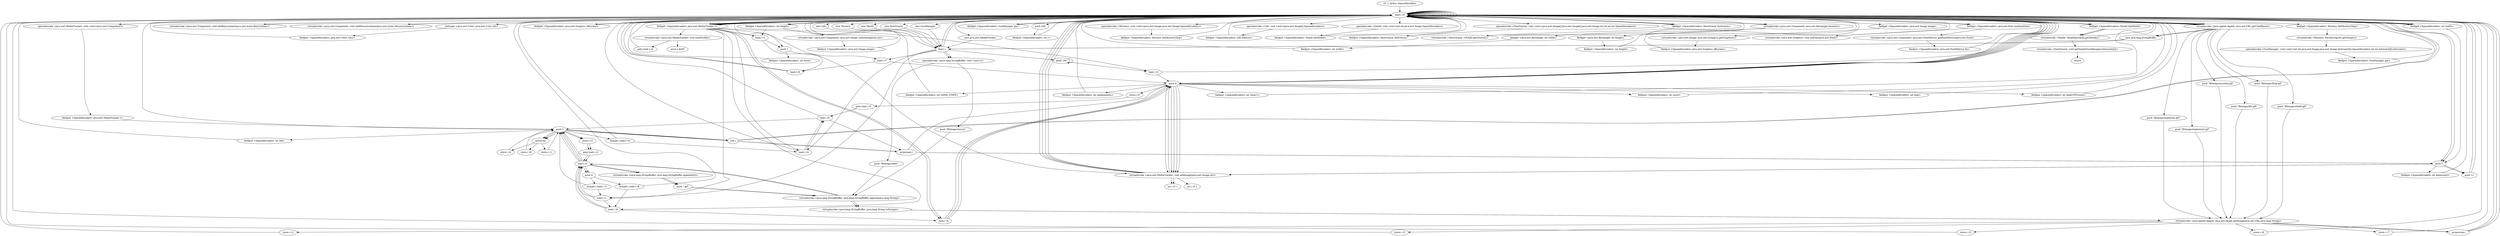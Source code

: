 digraph "" {
    "r0 := @this: SpacedInvaders"
    "load.r r0"
    "r0 := @this: SpacedInvaders"->"load.r r0";
    "staticget <java.awt.Color: java.awt.Color red>"
    "load.r r0"->"staticget <java.awt.Color: java.awt.Color red>";
    "fieldput <SpacedInvaders: java.awt.Color color>"
    "staticget <java.awt.Color: java.awt.Color red>"->"fieldput <SpacedInvaders: java.awt.Color color>";
    "fieldput <SpacedInvaders: java.awt.Color color>"->"load.r r0";
    "push 0"
    "load.r r0"->"push 0";
    "fieldput <SpacedInvaders: int GAME_STATE>"
    "push 0"->"fieldput <SpacedInvaders: int GAME_STATE>";
    "fieldput <SpacedInvaders: int GAME_STATE>"->"load.r r0";
    "load.r r0"->"push 0";
    "fieldput <SpacedInvaders: int updatealiens>"
    "push 0"->"fieldput <SpacedInvaders: int updatealiens>";
    "fieldput <SpacedInvaders: int updatealiens>"->"load.r r0";
    "push 5"
    "load.r r0"->"push 5";
    "fieldput <SpacedInvaders: int aliencount>"
    "push 5"->"fieldput <SpacedInvaders: int aliencount>";
    "fieldput <SpacedInvaders: int aliencount>"->"load.r r0";
    "load.r r0"->"push 0";
    "fieldput <SpacedInvaders: int timer1>"
    "push 0"->"fieldput <SpacedInvaders: int timer1>";
    "fieldput <SpacedInvaders: int timer1>"->"load.r r0";
    "push 1"
    "load.r r0"->"push 1";
    "fieldput <SpacedInvaders: int level>"
    "push 1"->"fieldput <SpacedInvaders: int level>";
    "fieldput <SpacedInvaders: int level>"->"load.r r0";
    "load.r r0"->"load.r r0";
    "virtualinvoke <java.awt.Component: java.awt.Rectangle bounds()>"
    "load.r r0"->"virtualinvoke <java.awt.Component: java.awt.Rectangle bounds()>";
    "fieldget <java.awt.Rectangle: int width>"
    "virtualinvoke <java.awt.Component: java.awt.Rectangle bounds()>"->"fieldget <java.awt.Rectangle: int width>";
    "fieldput <SpacedInvaders: int width>"
    "fieldget <java.awt.Rectangle: int width>"->"fieldput <SpacedInvaders: int width>";
    "fieldput <SpacedInvaders: int width>"->"load.r r0";
    "load.r r0"->"load.r r0";
    "load.r r0"->"virtualinvoke <java.awt.Component: java.awt.Rectangle bounds()>";
    "fieldget <java.awt.Rectangle: int height>"
    "virtualinvoke <java.awt.Component: java.awt.Rectangle bounds()>"->"fieldget <java.awt.Rectangle: int height>";
    "fieldput <SpacedInvaders: int height>"
    "fieldget <java.awt.Rectangle: int height>"->"fieldput <SpacedInvaders: int height>";
    "fieldput <SpacedInvaders: int height>"->"load.r r0";
    "push 240"
    "load.r r0"->"push 240";
    "fieldput <SpacedInvaders: int v>"
    "push 240"->"fieldput <SpacedInvaders: int v>";
    "fieldput <SpacedInvaders: int v>"->"load.r r0";
    "load.r r0"->"push 0";
    "fieldput <SpacedInvaders: int score>"
    "push 0"->"fieldput <SpacedInvaders: int score>";
    "fieldput <SpacedInvaders: int score>"->"load.r r0";
    "load.r r0"->"push 0";
    "fieldput <SpacedInvaders: int high>"
    "push 0"->"fieldput <SpacedInvaders: int high>";
    "fieldput <SpacedInvaders: int high>"->"load.r r0";
    "push 3"
    "load.r r0"->"push 3";
    "fieldput <SpacedInvaders: int life>"
    "push 3"->"fieldput <SpacedInvaders: int life>";
    "fieldput <SpacedInvaders: int life>"->"load.r r0";
    "load.r r0"->"push 0";
    "fieldput <SpacedInvaders: int deadUFOCount>"
    "push 0"->"fieldput <SpacedInvaders: int deadUFOCount>";
    "fieldput <SpacedInvaders: int deadUFOCount>"->"load.r r0";
    "load.r r0"->"load.r r0";
    "virtualinvoke <java.awt.Component: void addKeyListener(java.awt.event.KeyListener)>"
    "load.r r0"->"virtualinvoke <java.awt.Component: void addKeyListener(java.awt.event.KeyListener)>";
    "virtualinvoke <java.awt.Component: void addKeyListener(java.awt.event.KeyListener)>"->"load.r r0";
    "load.r r0"->"load.r r0";
    "virtualinvoke <java.awt.Component: void addMouseListener(java.awt.event.MouseListener)>"
    "load.r r0"->"virtualinvoke <java.awt.Component: void addMouseListener(java.awt.event.MouseListener)>";
    "virtualinvoke <java.awt.Component: void addMouseListener(java.awt.event.MouseListener)>"->"load.r r0";
    "load.r r0"->"load.r r0";
    "load.r r0"->"load.r r0";
    "fieldget <SpacedInvaders: int width>"
    "load.r r0"->"fieldget <SpacedInvaders: int width>";
    "fieldget <SpacedInvaders: int width>"->"load.r r0";
    "fieldget <SpacedInvaders: int height>"
    "load.r r0"->"fieldget <SpacedInvaders: int height>";
    "virtualinvoke <java.awt.Component: java.awt.Image createImage(int,int)>"
    "fieldget <SpacedInvaders: int height>"->"virtualinvoke <java.awt.Component: java.awt.Image createImage(int,int)>";
    "fieldput <SpacedInvaders: java.awt.Image image>"
    "virtualinvoke <java.awt.Component: java.awt.Image createImage(int,int)>"->"fieldput <SpacedInvaders: java.awt.Image image>";
    "fieldput <SpacedInvaders: java.awt.Image image>"->"load.r r0";
    "load.r r0"->"load.r r0";
    "fieldget <SpacedInvaders: java.awt.Image image>"
    "load.r r0"->"fieldget <SpacedInvaders: java.awt.Image image>";
    "virtualinvoke <java.awt.Image: java.awt.Graphics getGraphics()>"
    "fieldget <SpacedInvaders: java.awt.Image image>"->"virtualinvoke <java.awt.Image: java.awt.Graphics getGraphics()>";
    "fieldput <SpacedInvaders: java.awt.Graphics offscreen>"
    "virtualinvoke <java.awt.Image: java.awt.Graphics getGraphics()>"->"fieldput <SpacedInvaders: java.awt.Graphics offscreen>";
    "fieldput <SpacedInvaders: java.awt.Graphics offscreen>"->"load.r r0";
    "fieldget <SpacedInvaders: java.awt.Graphics offscreen>"
    "load.r r0"->"fieldget <SpacedInvaders: java.awt.Graphics offscreen>";
    "fieldget <SpacedInvaders: java.awt.Graphics offscreen>"->"load.r r0";
    "fieldget <SpacedInvaders: java.awt.Font mediumFont>"
    "load.r r0"->"fieldget <SpacedInvaders: java.awt.Font mediumFont>";
    "virtualinvoke <java.awt.Graphics: void setFont(java.awt.Font)>"
    "fieldget <SpacedInvaders: java.awt.Font mediumFont>"->"virtualinvoke <java.awt.Graphics: void setFont(java.awt.Font)>";
    "virtualinvoke <java.awt.Graphics: void setFont(java.awt.Font)>"->"load.r r0";
    "load.r r0"->"load.r r0";
    "load.r r0"->"load.r r0";
    "load.r r0"->"fieldget <SpacedInvaders: java.awt.Font mediumFont>";
    "virtualinvoke <java.awt.Component: java.awt.FontMetrics getFontMetrics(java.awt.Font)>"
    "fieldget <SpacedInvaders: java.awt.Font mediumFont>"->"virtualinvoke <java.awt.Component: java.awt.FontMetrics getFontMetrics(java.awt.Font)>";
    "fieldput <SpacedInvaders: java.awt.FontMetrics fm>"
    "virtualinvoke <java.awt.Component: java.awt.FontMetrics getFontMetrics(java.awt.Font)>"->"fieldput <SpacedInvaders: java.awt.FontMetrics fm>";
    "fieldput <SpacedInvaders: java.awt.FontMetrics fm>"->"load.r r0";
    "new java.awt.MediaTracker"
    "load.r r0"->"new java.awt.MediaTracker";
    "dup1.r"
    "new java.awt.MediaTracker"->"dup1.r";
    "dup1.r"->"load.r r0";
    "specialinvoke <java.awt.MediaTracker: void <init>(java.awt.Component)>"
    "load.r r0"->"specialinvoke <java.awt.MediaTracker: void <init>(java.awt.Component)>";
    "fieldput <SpacedInvaders: java.awt.MediaTracker t>"
    "specialinvoke <java.awt.MediaTracker: void <init>(java.awt.Component)>"->"fieldput <SpacedInvaders: java.awt.MediaTracker t>";
    "fieldput <SpacedInvaders: java.awt.MediaTracker t>"->"push 3";
    "newarray"
    "push 3"->"newarray";
    "store.r r1"
    "newarray"->"store.r r1";
    "store.r r1"->"push 3";
    "push 3"->"newarray";
    "store.r r4"
    "newarray"->"store.r r4";
    "store.r r4"->"push 3";
    "push 3"->"newarray";
    "store.r r8"
    "newarray"->"store.r r8";
    "store.r r8"->"push 3";
    "store.i r2"
    "push 3"->"store.i r2";
    "goto load.i r2"
    "store.i r2"->"goto load.i r2";
    "load.i r2"
    "goto load.i r2"->"load.i r2";
    "push 6"
    "load.i r2"->"push 6";
    "ifcmplt.i load.r r1"
    "push 6"->"ifcmplt.i load.r r1";
    "ifcmplt.i load.r r1"->"push 3";
    "push 3"->"store.i r2";
    "store.i r2"->"goto load.i r2";
    "goto load.i r2"->"load.i r2";
    "load.i r2"->"push 6";
    "ifcmplt.i load.r r8"
    "push 6"->"ifcmplt.i load.r r8";
    "ifcmplt.i load.r r8"->"load.r r0";
    "load.r r0"->"load.r r0";
    "virtualinvoke <java.applet.Applet: java.net.URL getCodeBase()>"
    "load.r r0"->"virtualinvoke <java.applet.Applet: java.net.URL getCodeBase()>";
    "push \"Bitmaps/Ship.gif\""
    "virtualinvoke <java.applet.Applet: java.net.URL getCodeBase()>"->"push \"Bitmaps/Ship.gif\"";
    "virtualinvoke <java.applet.Applet: java.awt.Image getImage(java.net.URL,java.lang.String)>"
    "push \"Bitmaps/Ship.gif\""->"virtualinvoke <java.applet.Applet: java.awt.Image getImage(java.net.URL,java.lang.String)>";
    "store.r r2"
    "virtualinvoke <java.applet.Applet: java.awt.Image getImage(java.net.URL,java.lang.String)>"->"store.r r2";
    "store.r r2"->"load.r r0";
    "fieldget <SpacedInvaders: java.awt.MediaTracker t>"
    "load.r r0"->"fieldget <SpacedInvaders: java.awt.MediaTracker t>";
    "load.r r2"
    "fieldget <SpacedInvaders: java.awt.MediaTracker t>"->"load.r r2";
    "load.r r2"->"push 1";
    "virtualinvoke <java.awt.MediaTracker: void addImage(java.awt.Image,int)>"
    "push 1"->"virtualinvoke <java.awt.MediaTracker: void addImage(java.awt.Image,int)>";
    "virtualinvoke <java.awt.MediaTracker: void addImage(java.awt.Image,int)>"->"load.r r0";
    "load.r r0"->"load.r r0";
    "load.r r0"->"virtualinvoke <java.applet.Applet: java.net.URL getCodeBase()>";
    "push \"Bitmaps/shield.gif\""
    "virtualinvoke <java.applet.Applet: java.net.URL getCodeBase()>"->"push \"Bitmaps/shield.gif\"";
    "push \"Bitmaps/shield.gif\""->"virtualinvoke <java.applet.Applet: java.awt.Image getImage(java.net.URL,java.lang.String)>";
    "store.r r3"
    "virtualinvoke <java.applet.Applet: java.awt.Image getImage(java.net.URL,java.lang.String)>"->"store.r r3";
    "store.r r3"->"load.r r0";
    "load.r r0"->"fieldget <SpacedInvaders: java.awt.MediaTracker t>";
    "load.r r3"
    "fieldget <SpacedInvaders: java.awt.MediaTracker t>"->"load.r r3";
    "load.r r3"->"push 0";
    "push 0"->"virtualinvoke <java.awt.MediaTracker: void addImage(java.awt.Image,int)>";
    "virtualinvoke <java.awt.MediaTracker: void addImage(java.awt.Image,int)>"->"push 0";
    "store.i r5"
    "push 0"->"store.i r5";
    "goto load.i r5"
    "store.i r5"->"goto load.i r5";
    "load.i r5"
    "goto load.i r5"->"load.i r5";
    "load.i r5"->"push 3";
    "ifcmplt.i load.r r4"
    "push 3"->"ifcmplt.i load.r r4";
    "ifcmplt.i load.r r4"->"load.r r0";
    "load.r r0"->"load.r r0";
    "load.r r0"->"virtualinvoke <java.applet.Applet: java.net.URL getCodeBase()>";
    "push \"Bitmaps/explosion.gif\""
    "virtualinvoke <java.applet.Applet: java.net.URL getCodeBase()>"->"push \"Bitmaps/explosion.gif\"";
    "push \"Bitmaps/explosion.gif\""->"virtualinvoke <java.applet.Applet: java.awt.Image getImage(java.net.URL,java.lang.String)>";
    "store.r r5"
    "virtualinvoke <java.applet.Applet: java.awt.Image getImage(java.net.URL,java.lang.String)>"->"store.r r5";
    "store.r r5"->"load.r r0";
    "load.r r0"->"fieldget <SpacedInvaders: java.awt.MediaTracker t>";
    "load.r r5"
    "fieldget <SpacedInvaders: java.awt.MediaTracker t>"->"load.r r5";
    "load.r r5"->"push 0";
    "push 0"->"virtualinvoke <java.awt.MediaTracker: void addImage(java.awt.Image,int)>";
    "virtualinvoke <java.awt.MediaTracker: void addImage(java.awt.Image,int)>"->"load.r r0";
    "load.r r0"->"load.r r0";
    "load.r r0"->"virtualinvoke <java.applet.Applet: java.net.URL getCodeBase()>";
    "push \"Bitmaps/explosion2.gif\""
    "virtualinvoke <java.applet.Applet: java.net.URL getCodeBase()>"->"push \"Bitmaps/explosion2.gif\"";
    "push \"Bitmaps/explosion2.gif\""->"virtualinvoke <java.applet.Applet: java.awt.Image getImage(java.net.URL,java.lang.String)>";
    "store.r r6"
    "virtualinvoke <java.applet.Applet: java.awt.Image getImage(java.net.URL,java.lang.String)>"->"store.r r6";
    "store.r r6"->"load.r r0";
    "load.r r0"->"fieldget <SpacedInvaders: java.awt.MediaTracker t>";
    "fieldget <SpacedInvaders: java.awt.MediaTracker t>"->"load.r r5";
    "load.r r5"->"push 0";
    "push 0"->"virtualinvoke <java.awt.MediaTracker: void addImage(java.awt.Image,int)>";
    "virtualinvoke <java.awt.MediaTracker: void addImage(java.awt.Image,int)>"->"load.r r0";
    "load.r r0"->"load.r r0";
    "load.r r0"->"virtualinvoke <java.applet.Applet: java.net.URL getCodeBase()>";
    "push \"Bitmaps/mystery.gif\""
    "virtualinvoke <java.applet.Applet: java.net.URL getCodeBase()>"->"push \"Bitmaps/mystery.gif\"";
    "push \"Bitmaps/mystery.gif\""->"virtualinvoke <java.applet.Applet: java.awt.Image getImage(java.net.URL,java.lang.String)>";
    "store.r r7"
    "virtualinvoke <java.applet.Applet: java.awt.Image getImage(java.net.URL,java.lang.String)>"->"store.r r7";
    "store.r r7"->"load.r r0";
    "load.r r0"->"fieldget <SpacedInvaders: java.awt.MediaTracker t>";
    "load.r r7"
    "fieldget <SpacedInvaders: java.awt.MediaTracker t>"->"load.r r7";
    "load.r r7"->"push 0";
    "push 0"->"virtualinvoke <java.awt.MediaTracker: void addImage(java.awt.Image,int)>";
    "virtualinvoke <java.awt.MediaTracker: void addImage(java.awt.Image,int)>"->"load.r r0";
    "load.r r0"->"fieldget <SpacedInvaders: java.awt.MediaTracker t>";
    "virtualinvoke <java.awt.MediaTracker: void waitForAll()>"
    "fieldget <SpacedInvaders: java.awt.MediaTracker t>"->"virtualinvoke <java.awt.MediaTracker: void waitForAll()>";
    "goto load.r r0"
    "virtualinvoke <java.awt.MediaTracker: void waitForAll()>"->"goto load.r r0";
    "goto load.r r0"->"load.r r0";
    "new Mystery"
    "load.r r0"->"new Mystery";
    "new Mystery"->"dup1.r";
    "dup1.r"->"load.r r7";
    "load.r r6"
    "load.r r7"->"load.r r6";
    "load.r r6"->"load.r r0";
    "specialinvoke <Mystery: void <init>(java.awt.Image,java.awt.Image,SpacedInvaders)>"
    "load.r r0"->"specialinvoke <Mystery: void <init>(java.awt.Image,java.awt.Image,SpacedInvaders)>";
    "fieldput <SpacedInvaders: Mystery theMysteryShip>"
    "specialinvoke <Mystery: void <init>(java.awt.Image,java.awt.Image,SpacedInvaders)>"->"fieldput <SpacedInvaders: Mystery theMysteryShip>";
    "fieldput <SpacedInvaders: Mystery theMysteryShip>"->"load.r r0";
    "new Life"
    "load.r r0"->"new Life";
    "new Life"->"dup1.r";
    "load.r r4"
    "dup1.r"->"load.r r4";
    "load.r r4"->"load.r r0";
    "specialinvoke <Life: void <init>(java.awt.Image[],SpacedInvaders)>"
    "load.r r0"->"specialinvoke <Life: void <init>(java.awt.Image[],SpacedInvaders)>";
    "fieldput <SpacedInvaders: Life thelives>"
    "specialinvoke <Life: void <init>(java.awt.Image[],SpacedInvaders)>"->"fieldput <SpacedInvaders: Life thelives>";
    "fieldput <SpacedInvaders: Life thelives>"->"load.r r0";
    "new Shield"
    "load.r r0"->"new Shield";
    "new Shield"->"dup1.r";
    "push 100"
    "dup1.r"->"push 100";
    "push 100"->"push 100";
    "push 100"->"load.r r3";
    "load.r r3"->"load.r r0";
    "specialinvoke <Shield: void <init>(int,int,java.awt.Image,SpacedInvaders)>"
    "load.r r0"->"specialinvoke <Shield: void <init>(int,int,java.awt.Image,SpacedInvaders)>";
    "fieldput <SpacedInvaders: Shield theShield>"
    "specialinvoke <Shield: void <init>(int,int,java.awt.Image,SpacedInvaders)>"->"fieldput <SpacedInvaders: Shield theShield>";
    "fieldput <SpacedInvaders: Shield theShield>"->"load.r r0";
    "new NewSwarm"
    "load.r r0"->"new NewSwarm";
    "new NewSwarm"->"dup1.r";
    "load.r r1"
    "dup1.r"->"load.r r1";
    "load.r r8"
    "load.r r1"->"load.r r8";
    "load.r r8"->"load.r r5";
    "load.r r5"->"push 0";
    "push 0"->"load.r r0";
    "load.r r0"->"fieldget <SpacedInvaders: int width>";
    "fieldget <SpacedInvaders: int width>"->"push 5";
    "push 11"
    "push 5"->"push 11";
    "push 11"->"load.r r0";
    "specialinvoke <NewSwarm: void <init>(java.awt.Image[],java.awt.Image[],java.awt.Image,int,int,int,int,SpacedInvaders)>"
    "load.r r0"->"specialinvoke <NewSwarm: void <init>(java.awt.Image[],java.awt.Image[],java.awt.Image,int,int,int,int,SpacedInvaders)>";
    "fieldput <SpacedInvaders: NewSwarm theSwarm>"
    "specialinvoke <NewSwarm: void <init>(java.awt.Image[],java.awt.Image[],java.awt.Image,int,int,int,int,SpacedInvaders)>"->"fieldput <SpacedInvaders: NewSwarm theSwarm>";
    "fieldput <SpacedInvaders: NewSwarm theSwarm>"->"load.r r0";
    "new GunManager"
    "load.r r0"->"new GunManager";
    "new GunManager"->"dup1.r";
    "dup1.r"->"load.r r0";
    "load.r r0"->"fieldget <SpacedInvaders: int width>";
    "fieldget <SpacedInvaders: int width>"->"load.r r0";
    "load.r r0"->"fieldget <SpacedInvaders: int height>";
    "fieldget <SpacedInvaders: int height>"->"load.r r2";
    "load.r r2"->"load.r r6";
    "load.r r6"->"load.r r0";
    "fieldget <SpacedInvaders: NewSwarm theSwarm>"
    "load.r r0"->"fieldget <SpacedInvaders: NewSwarm theSwarm>";
    "virtualinvoke <NewSwarm: UFO[][] getSwarm()>"
    "fieldget <SpacedInvaders: NewSwarm theSwarm>"->"virtualinvoke <NewSwarm: UFO[][] getSwarm()>";
    "virtualinvoke <NewSwarm: UFO[][] getSwarm()>"->"load.r r0";
    "load.r r0"->"push 5";
    "push 5"->"push 11";
    "push 11"->"load.r r0";
    "fieldget <SpacedInvaders: Shield theShield>"
    "load.r r0"->"fieldget <SpacedInvaders: Shield theShield>";
    "virtualinvoke <Shield: ShieldSprite[][] getShield()>"
    "fieldget <SpacedInvaders: Shield theShield>"->"virtualinvoke <Shield: ShieldSprite[][] getShield()>";
    "virtualinvoke <Shield: ShieldSprite[][] getShield()>"->"load.r r0";
    "fieldget <SpacedInvaders: Mystery theMysteryShip>"
    "load.r r0"->"fieldget <SpacedInvaders: Mystery theMysteryShip>";
    "virtualinvoke <Mystery: MysterySprite getTarget()>"
    "fieldget <SpacedInvaders: Mystery theMysteryShip>"->"virtualinvoke <Mystery: MysterySprite getTarget()>";
    "specialinvoke <GunManager: void <init>(int,int,java.awt.Image,java.awt.Image,Intersect[][],SpacedInvaders,int,int,Intersect[][],Intersect)>"
    "virtualinvoke <Mystery: MysterySprite getTarget()>"->"specialinvoke <GunManager: void <init>(int,int,java.awt.Image,java.awt.Image,Intersect[][],SpacedInvaders,int,int,Intersect[][],Intersect)>";
    "fieldput <SpacedInvaders: GunManager gm>"
    "specialinvoke <GunManager: void <init>(int,int,java.awt.Image,java.awt.Image,Intersect[][],SpacedInvaders,int,int,Intersect[][],Intersect)>"->"fieldput <SpacedInvaders: GunManager gm>";
    "fieldput <SpacedInvaders: GunManager gm>"->"load.r r0";
    "load.r r0"->"fieldget <SpacedInvaders: NewSwarm theSwarm>";
    "fieldget <SpacedInvaders: NewSwarm theSwarm>"->"load.r r0";
    "fieldget <SpacedInvaders: GunManager gm>"
    "load.r r0"->"fieldget <SpacedInvaders: GunManager gm>";
    "fieldget <SpacedInvaders: GunManager gm>"->"load.r r0";
    "load.r r0"->"fieldget <SpacedInvaders: Shield theShield>";
    "fieldget <SpacedInvaders: Shield theShield>"->"virtualinvoke <Shield: ShieldSprite[][] getShield()>";
    "virtualinvoke <NewSwarm: void getTarget(GunManager,Intersect[][])>"
    "virtualinvoke <Shield: ShieldSprite[][] getShield()>"->"virtualinvoke <NewSwarm: void getTarget(GunManager,Intersect[][])>";
    "return"
    "virtualinvoke <NewSwarm: void getTarget(GunManager,Intersect[][])>"->"return";
    "store.r $r69"
    "virtualinvoke <java.awt.MediaTracker: void waitForAll()>"->"store.r $r69";
    "ifcmplt.i load.r r4"->"load.r r4";
    "load.r r4"->"load.i r5";
    "load.i r5"->"load.r r0";
    "load.r r0"->"load.r r0";
    "load.r r0"->"virtualinvoke <java.applet.Applet: java.net.URL getCodeBase()>";
    "push \"Bitmaps/life.gif\""
    "virtualinvoke <java.applet.Applet: java.net.URL getCodeBase()>"->"push \"Bitmaps/life.gif\"";
    "push \"Bitmaps/life.gif\""->"virtualinvoke <java.applet.Applet: java.awt.Image getImage(java.net.URL,java.lang.String)>";
    "arraywrite.r"
    "virtualinvoke <java.applet.Applet: java.awt.Image getImage(java.net.URL,java.lang.String)>"->"arraywrite.r";
    "arraywrite.r"->"load.r r0";
    "load.r r0"->"fieldget <SpacedInvaders: java.awt.MediaTracker t>";
    "fieldget <SpacedInvaders: java.awt.MediaTracker t>"->"load.r r4";
    "load.r r4"->"load.i r5";
    "arrayread.r"
    "load.i r5"->"arrayread.r";
    "arrayread.r"->"push 0";
    "push 0"->"virtualinvoke <java.awt.MediaTracker: void addImage(java.awt.Image,int)>";
    "inc.i r5 1"
    "virtualinvoke <java.awt.MediaTracker: void addImage(java.awt.Image,int)>"->"inc.i r5 1";
    "ifcmplt.i load.r r8"->"load.r r8";
    "load.r r8"->"load.i r2";
    "load.i r2"->"push 3";
    "sub.i"
    "push 3"->"sub.i";
    "sub.i"->"load.r r0";
    "load.r r0"->"load.r r0";
    "load.r r0"->"virtualinvoke <java.applet.Applet: java.net.URL getCodeBase()>";
    "new java.lang.StringBuffer"
    "virtualinvoke <java.applet.Applet: java.net.URL getCodeBase()>"->"new java.lang.StringBuffer";
    "new java.lang.StringBuffer"->"dup1.r";
    "specialinvoke <java.lang.StringBuffer: void <init>()>"
    "dup1.r"->"specialinvoke <java.lang.StringBuffer: void <init>()>";
    "push \"Bitmaps/saucer\""
    "specialinvoke <java.lang.StringBuffer: void <init>()>"->"push \"Bitmaps/saucer\"";
    "virtualinvoke <java.lang.StringBuffer: java.lang.StringBuffer append(java.lang.String)>"
    "push \"Bitmaps/saucer\""->"virtualinvoke <java.lang.StringBuffer: java.lang.StringBuffer append(java.lang.String)>";
    "virtualinvoke <java.lang.StringBuffer: java.lang.StringBuffer append(java.lang.String)>"->"load.i r2";
    "virtualinvoke <java.lang.StringBuffer: java.lang.StringBuffer append(int)>"
    "load.i r2"->"virtualinvoke <java.lang.StringBuffer: java.lang.StringBuffer append(int)>";
    "push \".gif\""
    "virtualinvoke <java.lang.StringBuffer: java.lang.StringBuffer append(int)>"->"push \".gif\"";
    "push \".gif\""->"virtualinvoke <java.lang.StringBuffer: java.lang.StringBuffer append(java.lang.String)>";
    "virtualinvoke <java.lang.StringBuffer: java.lang.String toString()>"
    "virtualinvoke <java.lang.StringBuffer: java.lang.StringBuffer append(java.lang.String)>"->"virtualinvoke <java.lang.StringBuffer: java.lang.String toString()>";
    "virtualinvoke <java.lang.StringBuffer: java.lang.String toString()>"->"virtualinvoke <java.applet.Applet: java.awt.Image getImage(java.net.URL,java.lang.String)>";
    "virtualinvoke <java.applet.Applet: java.awt.Image getImage(java.net.URL,java.lang.String)>"->"arraywrite.r";
    "arraywrite.r"->"load.r r0";
    "load.r r0"->"fieldget <SpacedInvaders: java.awt.MediaTracker t>";
    "fieldget <SpacedInvaders: java.awt.MediaTracker t>"->"load.r r8";
    "load.r r8"->"load.i r2";
    "load.i r2"->"push 3";
    "push 3"->"sub.i";
    "sub.i"->"arrayread.r";
    "arrayread.r"->"push 5";
    "push 5"->"virtualinvoke <java.awt.MediaTracker: void addImage(java.awt.Image,int)>";
    "inc.i r2 1"
    "virtualinvoke <java.awt.MediaTracker: void addImage(java.awt.Image,int)>"->"inc.i r2 1";
    "ifcmplt.i load.r r1"->"load.r r1";
    "load.r r1"->"load.i r2";
    "load.i r2"->"push 3";
    "push 3"->"sub.i";
    "sub.i"->"load.r r0";
    "load.r r0"->"load.r r0";
    "load.r r0"->"virtualinvoke <java.applet.Applet: java.net.URL getCodeBase()>";
    "virtualinvoke <java.applet.Applet: java.net.URL getCodeBase()>"->"new java.lang.StringBuffer";
    "new java.lang.StringBuffer"->"dup1.r";
    "dup1.r"->"specialinvoke <java.lang.StringBuffer: void <init>()>";
    "push \"Bitmaps/alien\""
    "specialinvoke <java.lang.StringBuffer: void <init>()>"->"push \"Bitmaps/alien\"";
    "push \"Bitmaps/alien\""->"virtualinvoke <java.lang.StringBuffer: java.lang.StringBuffer append(java.lang.String)>";
    "virtualinvoke <java.lang.StringBuffer: java.lang.StringBuffer append(java.lang.String)>"->"load.i r2";
    "load.i r2"->"virtualinvoke <java.lang.StringBuffer: java.lang.StringBuffer append(int)>";
    "virtualinvoke <java.lang.StringBuffer: java.lang.StringBuffer append(int)>"->"push \".gif\"";
    "push \".gif\""->"virtualinvoke <java.lang.StringBuffer: java.lang.StringBuffer append(java.lang.String)>";
    "virtualinvoke <java.lang.StringBuffer: java.lang.StringBuffer append(java.lang.String)>"->"virtualinvoke <java.lang.StringBuffer: java.lang.String toString()>";
    "virtualinvoke <java.lang.StringBuffer: java.lang.String toString()>"->"virtualinvoke <java.applet.Applet: java.awt.Image getImage(java.net.URL,java.lang.String)>";
    "virtualinvoke <java.applet.Applet: java.awt.Image getImage(java.net.URL,java.lang.String)>"->"arraywrite.r";
    "arraywrite.r"->"load.r r0";
    "load.r r0"->"fieldget <SpacedInvaders: java.awt.MediaTracker t>";
    "fieldget <SpacedInvaders: java.awt.MediaTracker t>"->"load.r r1";
    "load.r r1"->"load.i r2";
    "load.i r2"->"push 3";
    "push 3"->"sub.i";
    "sub.i"->"arrayread.r";
    "arrayread.r"->"push 5";
    "push 5"->"virtualinvoke <java.awt.MediaTracker: void addImage(java.awt.Image,int)>";
    "virtualinvoke <java.awt.MediaTracker: void addImage(java.awt.Image,int)>"->"inc.i r2 1";
}
